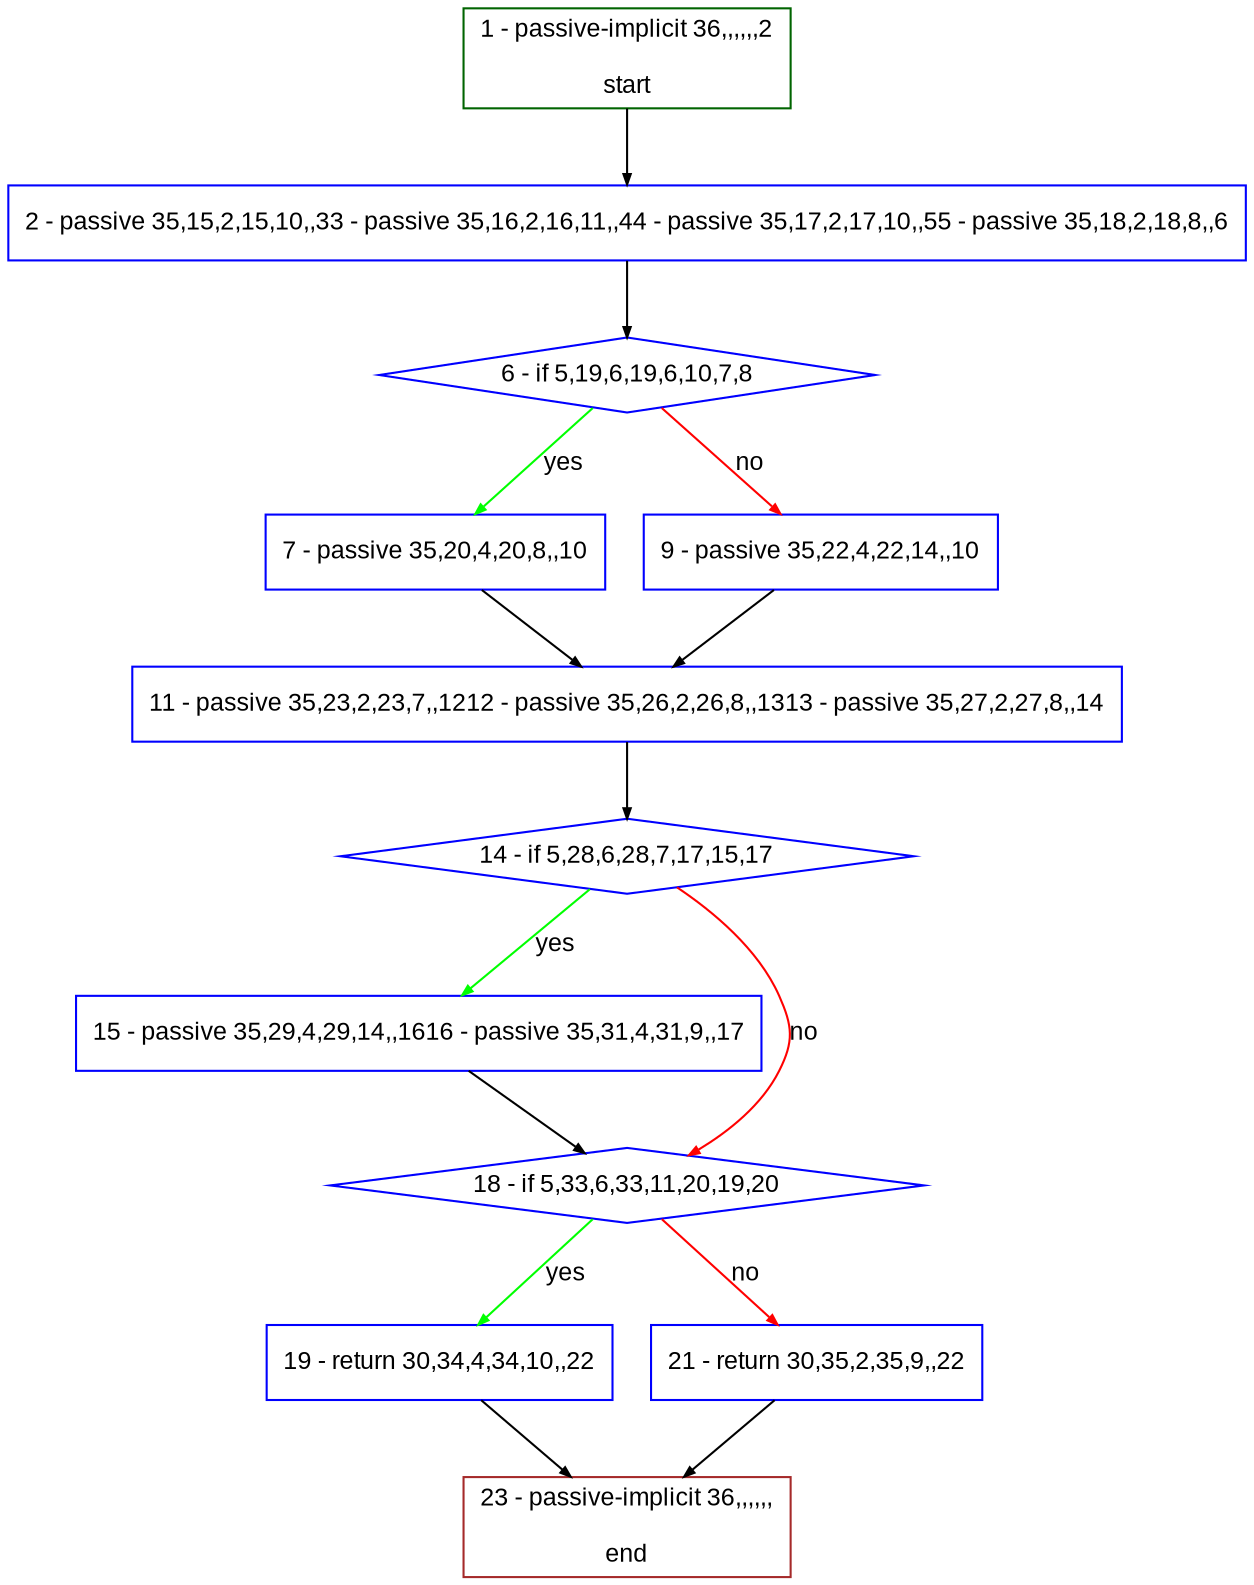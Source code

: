 digraph "" {
  graph [bgcolor="white", fillcolor="#FFFFCC", pack="true", packmode="clust", fontname="Arial", label="", fontsize="12", compound="true", style="rounded,filled"];
  node [node_initialized="no", fillcolor="white", fontname="Arial", label="", color="grey", fontsize="12", fixedsize="false", compound="true", shape="rectangle", style="filled"];
  edge [arrowtail="none", lhead="", fontcolor="black", fontname="Arial", label="", color="black", fontsize="12", arrowhead="normal", arrowsize="0.5", compound="true", ltail="", dir="forward"];
  __N1 [fillcolor="#ffffff", label="2 - passive 35,15,2,15,10,,33 - passive 35,16,2,16,11,,44 - passive 35,17,2,17,10,,55 - passive 35,18,2,18,8,,6", color="#0000ff", shape="box", style="filled"];
  __N2 [fillcolor="#ffffff", label="1 - passive-implicit 36,,,,,,2\n\nstart", color="#006400", shape="box", style="filled"];
  __N3 [fillcolor="#ffffff", label="6 - if 5,19,6,19,6,10,7,8", color="#0000ff", shape="diamond", style="filled"];
  __N4 [fillcolor="#ffffff", label="7 - passive 35,20,4,20,8,,10", color="#0000ff", shape="box", style="filled"];
  __N5 [fillcolor="#ffffff", label="9 - passive 35,22,4,22,14,,10", color="#0000ff", shape="box", style="filled"];
  __N6 [fillcolor="#ffffff", label="11 - passive 35,23,2,23,7,,1212 - passive 35,26,2,26,8,,1313 - passive 35,27,2,27,8,,14", color="#0000ff", shape="box", style="filled"];
  __N7 [fillcolor="#ffffff", label="14 - if 5,28,6,28,7,17,15,17", color="#0000ff", shape="diamond", style="filled"];
  __N8 [fillcolor="#ffffff", label="15 - passive 35,29,4,29,14,,1616 - passive 35,31,4,31,9,,17", color="#0000ff", shape="box", style="filled"];
  __N9 [fillcolor="#ffffff", label="18 - if 5,33,6,33,11,20,19,20", color="#0000ff", shape="diamond", style="filled"];
  __N10 [fillcolor="#ffffff", label="19 - return 30,34,4,34,10,,22", color="#0000ff", shape="box", style="filled"];
  __N11 [fillcolor="#ffffff", label="21 - return 30,35,2,35,9,,22", color="#0000ff", shape="box", style="filled"];
  __N12 [fillcolor="#ffffff", label="23 - passive-implicit 36,,,,,,\n\nend", color="#a52a2a", shape="box", style="filled"];
  __N2 -> __N1 [arrowtail="none", color="#000000", label="", arrowhead="normal", dir="forward"];
  __N1 -> __N3 [arrowtail="none", color="#000000", label="", arrowhead="normal", dir="forward"];
  __N3 -> __N4 [arrowtail="none", color="#00ff00", label="yes", arrowhead="normal", dir="forward"];
  __N3 -> __N5 [arrowtail="none", color="#ff0000", label="no", arrowhead="normal", dir="forward"];
  __N4 -> __N6 [arrowtail="none", color="#000000", label="", arrowhead="normal", dir="forward"];
  __N5 -> __N6 [arrowtail="none", color="#000000", label="", arrowhead="normal", dir="forward"];
  __N6 -> __N7 [arrowtail="none", color="#000000", label="", arrowhead="normal", dir="forward"];
  __N7 -> __N8 [arrowtail="none", color="#00ff00", label="yes", arrowhead="normal", dir="forward"];
  __N7 -> __N9 [arrowtail="none", color="#ff0000", label="no", arrowhead="normal", dir="forward"];
  __N8 -> __N9 [arrowtail="none", color="#000000", label="", arrowhead="normal", dir="forward"];
  __N9 -> __N10 [arrowtail="none", color="#00ff00", label="yes", arrowhead="normal", dir="forward"];
  __N9 -> __N11 [arrowtail="none", color="#ff0000", label="no", arrowhead="normal", dir="forward"];
  __N10 -> __N12 [arrowtail="none", color="#000000", label="", arrowhead="normal", dir="forward"];
  __N11 -> __N12 [arrowtail="none", color="#000000", label="", arrowhead="normal", dir="forward"];
}
